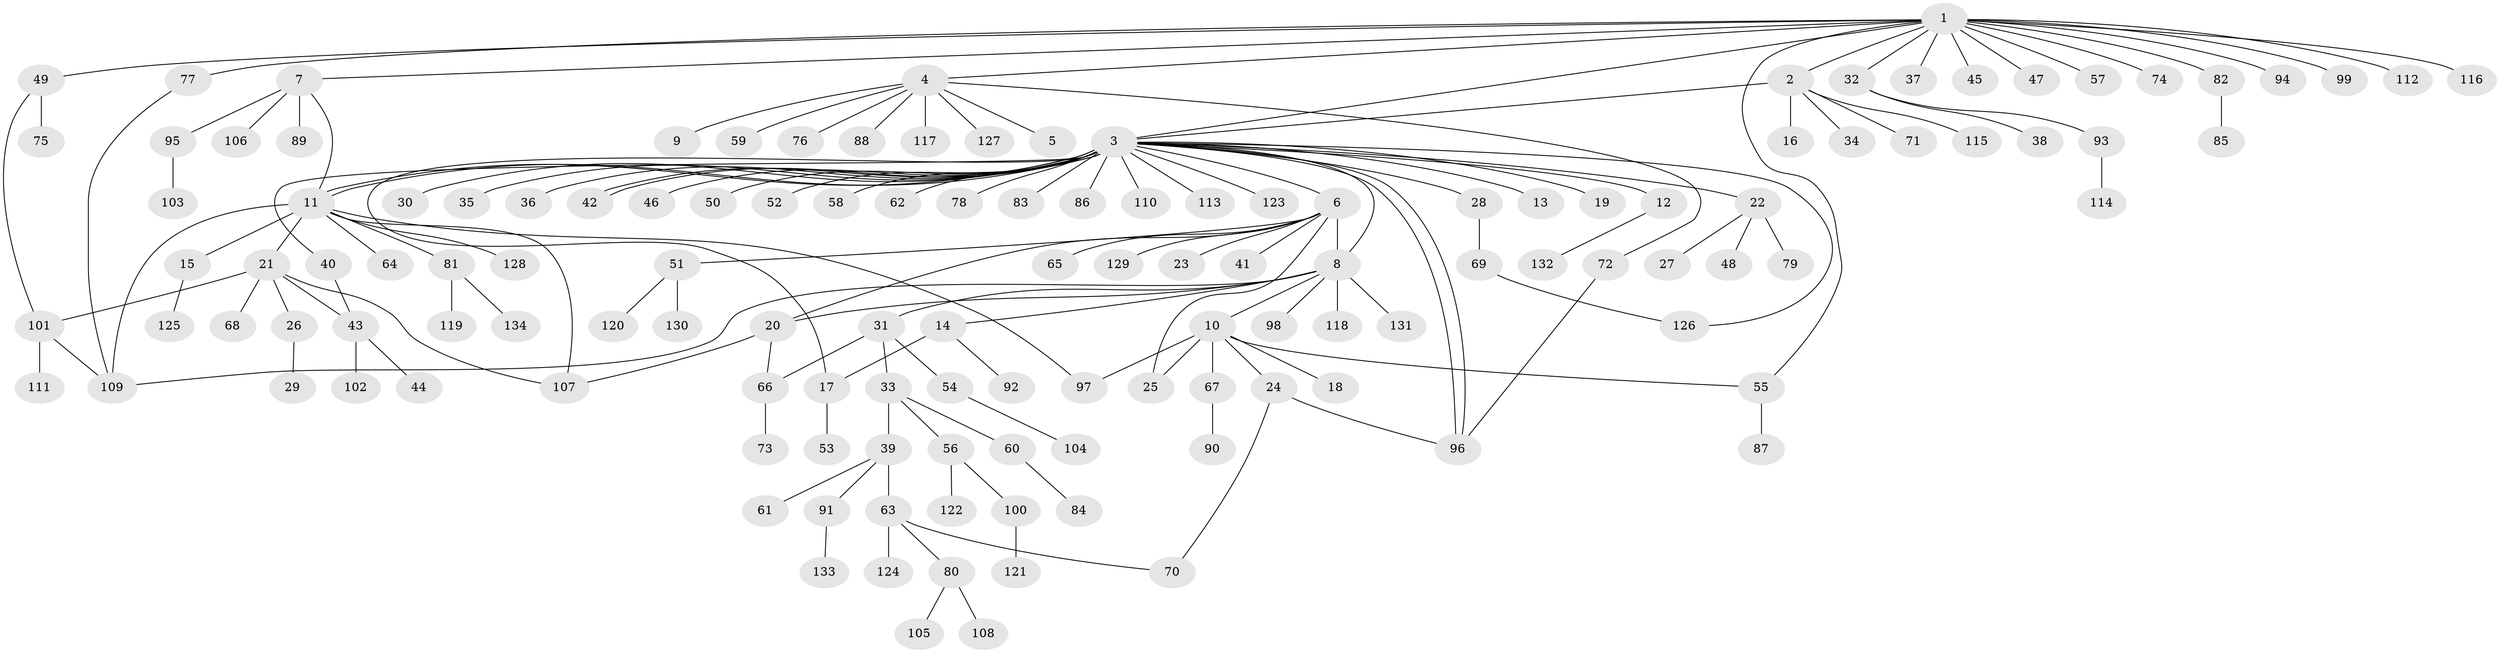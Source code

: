 // Generated by graph-tools (version 1.1) at 2025/01/03/09/25 03:01:41]
// undirected, 134 vertices, 156 edges
graph export_dot {
graph [start="1"]
  node [color=gray90,style=filled];
  1;
  2;
  3;
  4;
  5;
  6;
  7;
  8;
  9;
  10;
  11;
  12;
  13;
  14;
  15;
  16;
  17;
  18;
  19;
  20;
  21;
  22;
  23;
  24;
  25;
  26;
  27;
  28;
  29;
  30;
  31;
  32;
  33;
  34;
  35;
  36;
  37;
  38;
  39;
  40;
  41;
  42;
  43;
  44;
  45;
  46;
  47;
  48;
  49;
  50;
  51;
  52;
  53;
  54;
  55;
  56;
  57;
  58;
  59;
  60;
  61;
  62;
  63;
  64;
  65;
  66;
  67;
  68;
  69;
  70;
  71;
  72;
  73;
  74;
  75;
  76;
  77;
  78;
  79;
  80;
  81;
  82;
  83;
  84;
  85;
  86;
  87;
  88;
  89;
  90;
  91;
  92;
  93;
  94;
  95;
  96;
  97;
  98;
  99;
  100;
  101;
  102;
  103;
  104;
  105;
  106;
  107;
  108;
  109;
  110;
  111;
  112;
  113;
  114;
  115;
  116;
  117;
  118;
  119;
  120;
  121;
  122;
  123;
  124;
  125;
  126;
  127;
  128;
  129;
  130;
  131;
  132;
  133;
  134;
  1 -- 2;
  1 -- 3;
  1 -- 4;
  1 -- 7;
  1 -- 32;
  1 -- 37;
  1 -- 45;
  1 -- 47;
  1 -- 49;
  1 -- 55;
  1 -- 57;
  1 -- 74;
  1 -- 77;
  1 -- 82;
  1 -- 94;
  1 -- 99;
  1 -- 112;
  1 -- 116;
  2 -- 3;
  2 -- 16;
  2 -- 34;
  2 -- 71;
  2 -- 115;
  3 -- 6;
  3 -- 8;
  3 -- 11;
  3 -- 11;
  3 -- 12;
  3 -- 13;
  3 -- 17;
  3 -- 19;
  3 -- 22;
  3 -- 28;
  3 -- 30;
  3 -- 35;
  3 -- 36;
  3 -- 40;
  3 -- 42;
  3 -- 42;
  3 -- 46;
  3 -- 50;
  3 -- 52;
  3 -- 58;
  3 -- 62;
  3 -- 78;
  3 -- 83;
  3 -- 86;
  3 -- 96;
  3 -- 96;
  3 -- 110;
  3 -- 113;
  3 -- 123;
  3 -- 126;
  4 -- 5;
  4 -- 9;
  4 -- 59;
  4 -- 72;
  4 -- 76;
  4 -- 88;
  4 -- 117;
  4 -- 127;
  6 -- 8;
  6 -- 20;
  6 -- 23;
  6 -- 25;
  6 -- 41;
  6 -- 51;
  6 -- 65;
  6 -- 129;
  7 -- 11;
  7 -- 89;
  7 -- 95;
  7 -- 106;
  8 -- 10;
  8 -- 14;
  8 -- 20;
  8 -- 31;
  8 -- 98;
  8 -- 109;
  8 -- 118;
  8 -- 131;
  10 -- 18;
  10 -- 24;
  10 -- 25;
  10 -- 55;
  10 -- 67;
  10 -- 97;
  11 -- 15;
  11 -- 21;
  11 -- 64;
  11 -- 81;
  11 -- 97;
  11 -- 107;
  11 -- 109;
  11 -- 128;
  12 -- 132;
  14 -- 17;
  14 -- 92;
  15 -- 125;
  17 -- 53;
  20 -- 66;
  20 -- 107;
  21 -- 26;
  21 -- 43;
  21 -- 68;
  21 -- 101;
  21 -- 107;
  22 -- 27;
  22 -- 48;
  22 -- 79;
  24 -- 70;
  24 -- 96;
  26 -- 29;
  28 -- 69;
  31 -- 33;
  31 -- 54;
  31 -- 66;
  32 -- 38;
  32 -- 93;
  33 -- 39;
  33 -- 56;
  33 -- 60;
  39 -- 61;
  39 -- 63;
  39 -- 91;
  40 -- 43;
  43 -- 44;
  43 -- 102;
  49 -- 75;
  49 -- 101;
  51 -- 120;
  51 -- 130;
  54 -- 104;
  55 -- 87;
  56 -- 100;
  56 -- 122;
  60 -- 84;
  63 -- 70;
  63 -- 80;
  63 -- 124;
  66 -- 73;
  67 -- 90;
  69 -- 126;
  72 -- 96;
  77 -- 109;
  80 -- 105;
  80 -- 108;
  81 -- 119;
  81 -- 134;
  82 -- 85;
  91 -- 133;
  93 -- 114;
  95 -- 103;
  100 -- 121;
  101 -- 109;
  101 -- 111;
}

